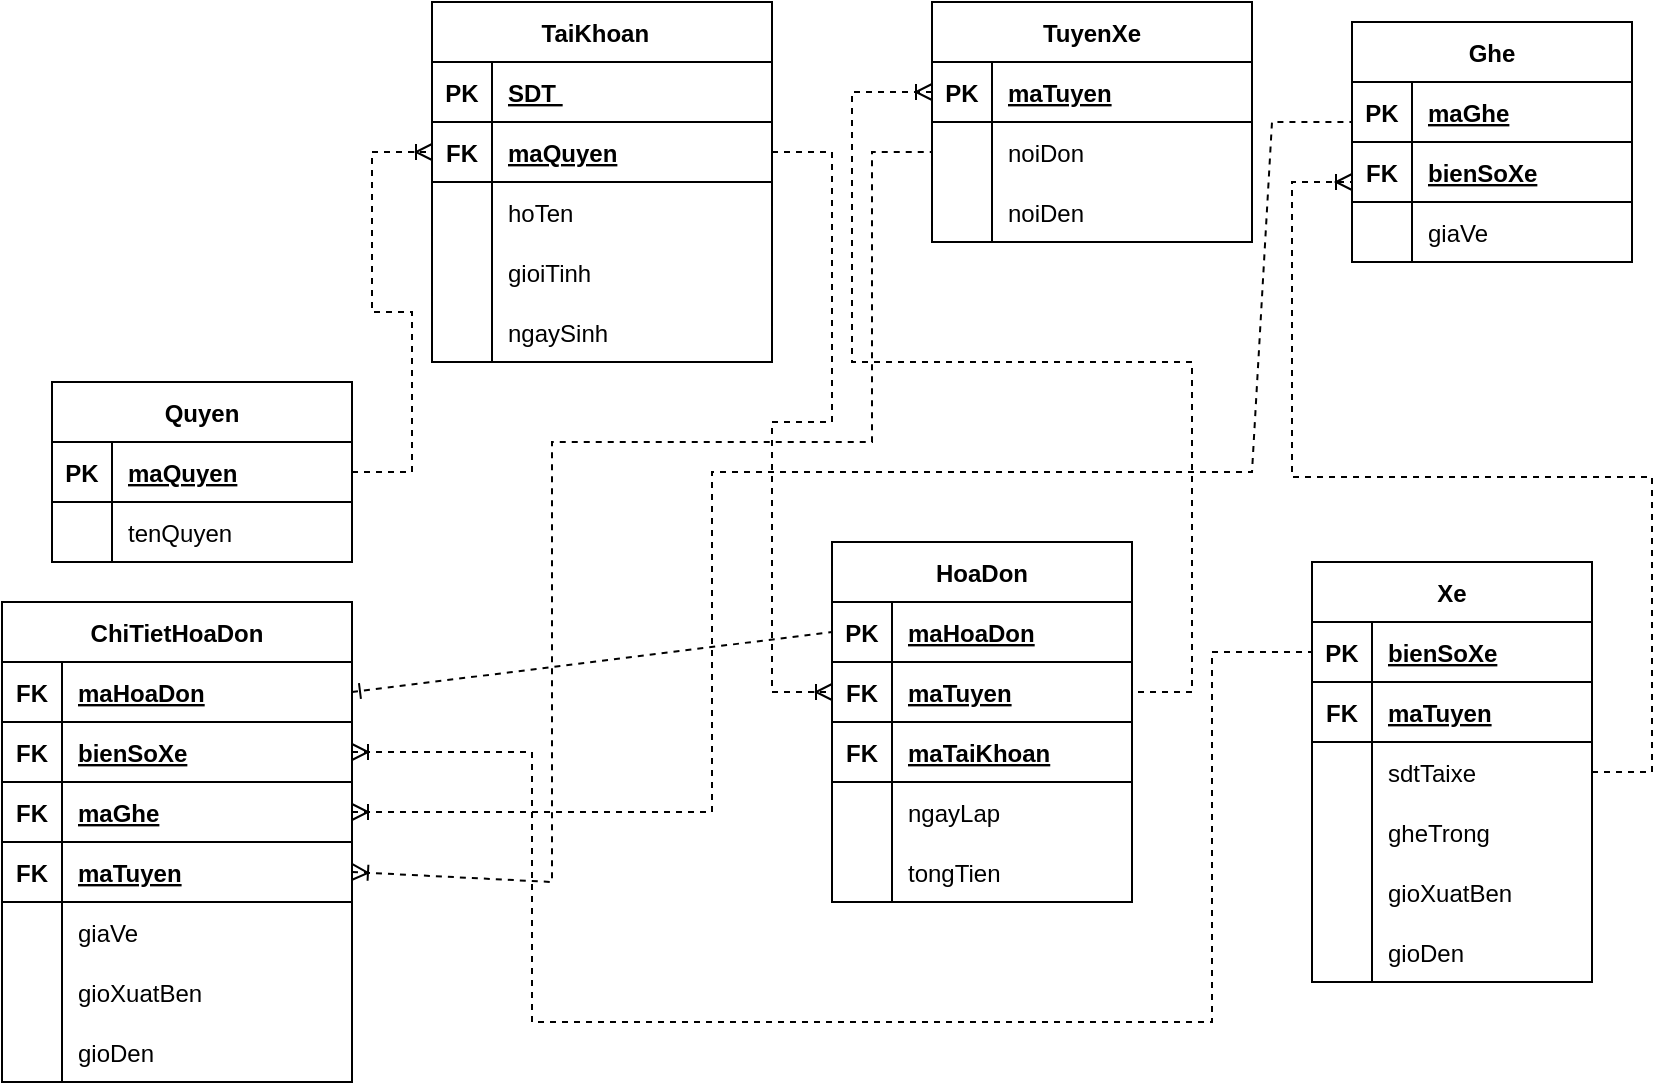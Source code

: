 <mxfile version="21.7.5" type="github">
  <diagram id="R2lEEEUBdFMjLlhIrx00" name="Page-1">
    <mxGraphModel dx="1852" dy="535" grid="1" gridSize="10" guides="1" tooltips="1" connect="1" arrows="1" fold="1" page="1" pageScale="1" pageWidth="850" pageHeight="1100" math="0" shadow="0" extFonts="Permanent Marker^https://fonts.googleapis.com/css?family=Permanent+Marker">
      <root>
        <mxCell id="0" />
        <mxCell id="1" parent="0" />
        <mxCell id="C-vyLk0tnHw3VtMMgP7b-23" value="TaiKhoan  " style="shape=table;startSize=30;container=1;collapsible=1;childLayout=tableLayout;fixedRows=1;rowLines=0;fontStyle=1;align=center;resizeLast=1;" parent="1" vertex="1">
          <mxGeometry x="190" y="50" width="170" height="180" as="geometry">
            <mxRectangle x="130" y="50" width="100" height="30" as="alternateBounds" />
          </mxGeometry>
        </mxCell>
        <mxCell id="C-vyLk0tnHw3VtMMgP7b-24" value="" style="shape=partialRectangle;collapsible=0;dropTarget=0;pointerEvents=0;fillColor=none;points=[[0,0.5],[1,0.5]];portConstraint=eastwest;top=0;left=0;right=0;bottom=1;" parent="C-vyLk0tnHw3VtMMgP7b-23" vertex="1">
          <mxGeometry y="30" width="170" height="30" as="geometry" />
        </mxCell>
        <mxCell id="C-vyLk0tnHw3VtMMgP7b-25" value="PK" style="shape=partialRectangle;overflow=hidden;connectable=0;fillColor=none;top=0;left=0;bottom=0;right=0;fontStyle=1;" parent="C-vyLk0tnHw3VtMMgP7b-24" vertex="1">
          <mxGeometry width="30" height="30" as="geometry">
            <mxRectangle width="30" height="30" as="alternateBounds" />
          </mxGeometry>
        </mxCell>
        <mxCell id="C-vyLk0tnHw3VtMMgP7b-26" value="SDT " style="shape=partialRectangle;overflow=hidden;connectable=0;fillColor=none;top=0;left=0;bottom=0;right=0;align=left;spacingLeft=6;fontStyle=5;" parent="C-vyLk0tnHw3VtMMgP7b-24" vertex="1">
          <mxGeometry x="30" width="140" height="30" as="geometry">
            <mxRectangle width="140" height="30" as="alternateBounds" />
          </mxGeometry>
        </mxCell>
        <mxCell id="oGcTJE--bBBidU-YwvE7-114" style="shape=partialRectangle;collapsible=0;dropTarget=0;pointerEvents=0;fillColor=none;points=[[0,0.5],[1,0.5]];portConstraint=eastwest;top=0;left=0;right=0;bottom=1;" vertex="1" parent="C-vyLk0tnHw3VtMMgP7b-23">
          <mxGeometry y="60" width="170" height="30" as="geometry" />
        </mxCell>
        <mxCell id="oGcTJE--bBBidU-YwvE7-115" value="FK" style="shape=partialRectangle;overflow=hidden;connectable=0;fillColor=none;top=0;left=0;bottom=0;right=0;fontStyle=1;" vertex="1" parent="oGcTJE--bBBidU-YwvE7-114">
          <mxGeometry width="30" height="30" as="geometry">
            <mxRectangle width="30" height="30" as="alternateBounds" />
          </mxGeometry>
        </mxCell>
        <mxCell id="oGcTJE--bBBidU-YwvE7-116" value="maQuyen" style="shape=partialRectangle;overflow=hidden;connectable=0;fillColor=none;top=0;left=0;bottom=0;right=0;align=left;spacingLeft=6;fontStyle=5;" vertex="1" parent="oGcTJE--bBBidU-YwvE7-114">
          <mxGeometry x="30" width="140" height="30" as="geometry">
            <mxRectangle width="140" height="30" as="alternateBounds" />
          </mxGeometry>
        </mxCell>
        <mxCell id="C-vyLk0tnHw3VtMMgP7b-27" value="" style="shape=partialRectangle;collapsible=0;dropTarget=0;pointerEvents=0;fillColor=none;points=[[0,0.5],[1,0.5]];portConstraint=eastwest;top=0;left=0;right=0;bottom=0;" parent="C-vyLk0tnHw3VtMMgP7b-23" vertex="1">
          <mxGeometry y="90" width="170" height="30" as="geometry" />
        </mxCell>
        <mxCell id="C-vyLk0tnHw3VtMMgP7b-28" value="" style="shape=partialRectangle;overflow=hidden;connectable=0;fillColor=none;top=0;left=0;bottom=0;right=0;" parent="C-vyLk0tnHw3VtMMgP7b-27" vertex="1">
          <mxGeometry width="30" height="30" as="geometry">
            <mxRectangle width="30" height="30" as="alternateBounds" />
          </mxGeometry>
        </mxCell>
        <mxCell id="C-vyLk0tnHw3VtMMgP7b-29" value="hoTen" style="shape=partialRectangle;overflow=hidden;connectable=0;fillColor=none;top=0;left=0;bottom=0;right=0;align=left;spacingLeft=6;" parent="C-vyLk0tnHw3VtMMgP7b-27" vertex="1">
          <mxGeometry x="30" width="140" height="30" as="geometry">
            <mxRectangle width="140" height="30" as="alternateBounds" />
          </mxGeometry>
        </mxCell>
        <mxCell id="oGcTJE--bBBidU-YwvE7-21" style="shape=partialRectangle;collapsible=0;dropTarget=0;pointerEvents=0;fillColor=none;points=[[0,0.5],[1,0.5]];portConstraint=eastwest;top=0;left=0;right=0;bottom=0;" vertex="1" parent="C-vyLk0tnHw3VtMMgP7b-23">
          <mxGeometry y="120" width="170" height="30" as="geometry" />
        </mxCell>
        <mxCell id="oGcTJE--bBBidU-YwvE7-22" style="shape=partialRectangle;overflow=hidden;connectable=0;fillColor=none;top=0;left=0;bottom=0;right=0;" vertex="1" parent="oGcTJE--bBBidU-YwvE7-21">
          <mxGeometry width="30" height="30" as="geometry">
            <mxRectangle width="30" height="30" as="alternateBounds" />
          </mxGeometry>
        </mxCell>
        <mxCell id="oGcTJE--bBBidU-YwvE7-23" value="gioiTinh" style="shape=partialRectangle;overflow=hidden;connectable=0;fillColor=none;top=0;left=0;bottom=0;right=0;align=left;spacingLeft=6;" vertex="1" parent="oGcTJE--bBBidU-YwvE7-21">
          <mxGeometry x="30" width="140" height="30" as="geometry">
            <mxRectangle width="140" height="30" as="alternateBounds" />
          </mxGeometry>
        </mxCell>
        <mxCell id="oGcTJE--bBBidU-YwvE7-24" style="shape=partialRectangle;collapsible=0;dropTarget=0;pointerEvents=0;fillColor=none;points=[[0,0.5],[1,0.5]];portConstraint=eastwest;top=0;left=0;right=0;bottom=0;" vertex="1" parent="C-vyLk0tnHw3VtMMgP7b-23">
          <mxGeometry y="150" width="170" height="30" as="geometry" />
        </mxCell>
        <mxCell id="oGcTJE--bBBidU-YwvE7-25" style="shape=partialRectangle;overflow=hidden;connectable=0;fillColor=none;top=0;left=0;bottom=0;right=0;" vertex="1" parent="oGcTJE--bBBidU-YwvE7-24">
          <mxGeometry width="30" height="30" as="geometry">
            <mxRectangle width="30" height="30" as="alternateBounds" />
          </mxGeometry>
        </mxCell>
        <mxCell id="oGcTJE--bBBidU-YwvE7-26" value="ngaySinh" style="shape=partialRectangle;overflow=hidden;connectable=0;fillColor=none;top=0;left=0;bottom=0;right=0;align=left;spacingLeft=6;" vertex="1" parent="oGcTJE--bBBidU-YwvE7-24">
          <mxGeometry x="30" width="140" height="30" as="geometry">
            <mxRectangle width="140" height="30" as="alternateBounds" />
          </mxGeometry>
        </mxCell>
        <mxCell id="oGcTJE--bBBidU-YwvE7-27" value="TuyenXe" style="shape=table;startSize=30;container=1;collapsible=1;childLayout=tableLayout;fixedRows=1;rowLines=0;fontStyle=1;align=center;resizeLast=1;" vertex="1" parent="1">
          <mxGeometry x="440" y="50" width="160" height="120" as="geometry">
            <mxRectangle x="130" y="50" width="100" height="30" as="alternateBounds" />
          </mxGeometry>
        </mxCell>
        <mxCell id="oGcTJE--bBBidU-YwvE7-28" value="" style="shape=partialRectangle;collapsible=0;dropTarget=0;pointerEvents=0;fillColor=none;points=[[0,0.5],[1,0.5]];portConstraint=eastwest;top=0;left=0;right=0;bottom=1;" vertex="1" parent="oGcTJE--bBBidU-YwvE7-27">
          <mxGeometry y="30" width="160" height="30" as="geometry" />
        </mxCell>
        <mxCell id="oGcTJE--bBBidU-YwvE7-29" value="PK" style="shape=partialRectangle;overflow=hidden;connectable=0;fillColor=none;top=0;left=0;bottom=0;right=0;fontStyle=1;" vertex="1" parent="oGcTJE--bBBidU-YwvE7-28">
          <mxGeometry width="30" height="30" as="geometry">
            <mxRectangle width="30" height="30" as="alternateBounds" />
          </mxGeometry>
        </mxCell>
        <mxCell id="oGcTJE--bBBidU-YwvE7-30" value="maTuyen" style="shape=partialRectangle;overflow=hidden;connectable=0;fillColor=none;top=0;left=0;bottom=0;right=0;align=left;spacingLeft=6;fontStyle=5;" vertex="1" parent="oGcTJE--bBBidU-YwvE7-28">
          <mxGeometry x="30" width="130" height="30" as="geometry">
            <mxRectangle width="130" height="30" as="alternateBounds" />
          </mxGeometry>
        </mxCell>
        <mxCell id="oGcTJE--bBBidU-YwvE7-31" value="" style="shape=partialRectangle;collapsible=0;dropTarget=0;pointerEvents=0;fillColor=none;points=[[0,0.5],[1,0.5]];portConstraint=eastwest;top=0;left=0;right=0;bottom=0;" vertex="1" parent="oGcTJE--bBBidU-YwvE7-27">
          <mxGeometry y="60" width="160" height="30" as="geometry" />
        </mxCell>
        <mxCell id="oGcTJE--bBBidU-YwvE7-32" value="" style="shape=partialRectangle;overflow=hidden;connectable=0;fillColor=none;top=0;left=0;bottom=0;right=0;" vertex="1" parent="oGcTJE--bBBidU-YwvE7-31">
          <mxGeometry width="30" height="30" as="geometry">
            <mxRectangle width="30" height="30" as="alternateBounds" />
          </mxGeometry>
        </mxCell>
        <mxCell id="oGcTJE--bBBidU-YwvE7-33" value="noiDon" style="shape=partialRectangle;overflow=hidden;connectable=0;fillColor=none;top=0;left=0;bottom=0;right=0;align=left;spacingLeft=6;" vertex="1" parent="oGcTJE--bBBidU-YwvE7-31">
          <mxGeometry x="30" width="130" height="30" as="geometry">
            <mxRectangle width="130" height="30" as="alternateBounds" />
          </mxGeometry>
        </mxCell>
        <mxCell id="oGcTJE--bBBidU-YwvE7-34" style="shape=partialRectangle;collapsible=0;dropTarget=0;pointerEvents=0;fillColor=none;points=[[0,0.5],[1,0.5]];portConstraint=eastwest;top=0;left=0;right=0;bottom=0;" vertex="1" parent="oGcTJE--bBBidU-YwvE7-27">
          <mxGeometry y="90" width="160" height="30" as="geometry" />
        </mxCell>
        <mxCell id="oGcTJE--bBBidU-YwvE7-35" style="shape=partialRectangle;overflow=hidden;connectable=0;fillColor=none;top=0;left=0;bottom=0;right=0;" vertex="1" parent="oGcTJE--bBBidU-YwvE7-34">
          <mxGeometry width="30" height="30" as="geometry">
            <mxRectangle width="30" height="30" as="alternateBounds" />
          </mxGeometry>
        </mxCell>
        <mxCell id="oGcTJE--bBBidU-YwvE7-36" value="noiDen" style="shape=partialRectangle;overflow=hidden;connectable=0;fillColor=none;top=0;left=0;bottom=0;right=0;align=left;spacingLeft=6;" vertex="1" parent="oGcTJE--bBBidU-YwvE7-34">
          <mxGeometry x="30" width="130" height="30" as="geometry">
            <mxRectangle width="130" height="30" as="alternateBounds" />
          </mxGeometry>
        </mxCell>
        <mxCell id="oGcTJE--bBBidU-YwvE7-40" value="Xe" style="shape=table;startSize=30;container=1;collapsible=1;childLayout=tableLayout;fixedRows=1;rowLines=0;fontStyle=1;align=center;resizeLast=1;" vertex="1" parent="1">
          <mxGeometry x="630" y="330" width="140" height="210" as="geometry">
            <mxRectangle x="130" y="50" width="100" height="30" as="alternateBounds" />
          </mxGeometry>
        </mxCell>
        <mxCell id="oGcTJE--bBBidU-YwvE7-41" value="" style="shape=partialRectangle;collapsible=0;dropTarget=0;pointerEvents=0;fillColor=none;points=[[0,0.5],[1,0.5]];portConstraint=eastwest;top=0;left=0;right=0;bottom=1;" vertex="1" parent="oGcTJE--bBBidU-YwvE7-40">
          <mxGeometry y="30" width="140" height="30" as="geometry" />
        </mxCell>
        <mxCell id="oGcTJE--bBBidU-YwvE7-42" value="PK" style="shape=partialRectangle;overflow=hidden;connectable=0;fillColor=none;top=0;left=0;bottom=0;right=0;fontStyle=1;" vertex="1" parent="oGcTJE--bBBidU-YwvE7-41">
          <mxGeometry width="30" height="30" as="geometry">
            <mxRectangle width="30" height="30" as="alternateBounds" />
          </mxGeometry>
        </mxCell>
        <mxCell id="oGcTJE--bBBidU-YwvE7-43" value="bienSoXe" style="shape=partialRectangle;overflow=hidden;connectable=0;fillColor=none;top=0;left=0;bottom=0;right=0;align=left;spacingLeft=6;fontStyle=5;" vertex="1" parent="oGcTJE--bBBidU-YwvE7-41">
          <mxGeometry x="30" width="110" height="30" as="geometry">
            <mxRectangle width="110" height="30" as="alternateBounds" />
          </mxGeometry>
        </mxCell>
        <mxCell id="oGcTJE--bBBidU-YwvE7-125" style="shape=partialRectangle;collapsible=0;dropTarget=0;pointerEvents=0;fillColor=none;points=[[0,0.5],[1,0.5]];portConstraint=eastwest;top=0;left=0;right=0;bottom=1;" vertex="1" parent="oGcTJE--bBBidU-YwvE7-40">
          <mxGeometry y="60" width="140" height="30" as="geometry" />
        </mxCell>
        <mxCell id="oGcTJE--bBBidU-YwvE7-126" value="FK" style="shape=partialRectangle;overflow=hidden;connectable=0;fillColor=none;top=0;left=0;bottom=0;right=0;fontStyle=1;" vertex="1" parent="oGcTJE--bBBidU-YwvE7-125">
          <mxGeometry width="30" height="30" as="geometry">
            <mxRectangle width="30" height="30" as="alternateBounds" />
          </mxGeometry>
        </mxCell>
        <mxCell id="oGcTJE--bBBidU-YwvE7-127" value="maTuyen" style="shape=partialRectangle;overflow=hidden;connectable=0;fillColor=none;top=0;left=0;bottom=0;right=0;align=left;spacingLeft=6;fontStyle=5;" vertex="1" parent="oGcTJE--bBBidU-YwvE7-125">
          <mxGeometry x="30" width="110" height="30" as="geometry">
            <mxRectangle width="110" height="30" as="alternateBounds" />
          </mxGeometry>
        </mxCell>
        <mxCell id="oGcTJE--bBBidU-YwvE7-44" value="" style="shape=partialRectangle;collapsible=0;dropTarget=0;pointerEvents=0;fillColor=none;points=[[0,0.5],[1,0.5]];portConstraint=eastwest;top=0;left=0;right=0;bottom=0;" vertex="1" parent="oGcTJE--bBBidU-YwvE7-40">
          <mxGeometry y="90" width="140" height="30" as="geometry" />
        </mxCell>
        <mxCell id="oGcTJE--bBBidU-YwvE7-45" value="" style="shape=partialRectangle;overflow=hidden;connectable=0;fillColor=none;top=0;left=0;bottom=0;right=0;" vertex="1" parent="oGcTJE--bBBidU-YwvE7-44">
          <mxGeometry width="30" height="30" as="geometry">
            <mxRectangle width="30" height="30" as="alternateBounds" />
          </mxGeometry>
        </mxCell>
        <mxCell id="oGcTJE--bBBidU-YwvE7-46" value="sdtTaixe" style="shape=partialRectangle;overflow=hidden;connectable=0;fillColor=none;top=0;left=0;bottom=0;right=0;align=left;spacingLeft=6;" vertex="1" parent="oGcTJE--bBBidU-YwvE7-44">
          <mxGeometry x="30" width="110" height="30" as="geometry">
            <mxRectangle width="110" height="30" as="alternateBounds" />
          </mxGeometry>
        </mxCell>
        <mxCell id="oGcTJE--bBBidU-YwvE7-47" style="shape=partialRectangle;collapsible=0;dropTarget=0;pointerEvents=0;fillColor=none;points=[[0,0.5],[1,0.5]];portConstraint=eastwest;top=0;left=0;right=0;bottom=0;" vertex="1" parent="oGcTJE--bBBidU-YwvE7-40">
          <mxGeometry y="120" width="140" height="30" as="geometry" />
        </mxCell>
        <mxCell id="oGcTJE--bBBidU-YwvE7-48" style="shape=partialRectangle;overflow=hidden;connectable=0;fillColor=none;top=0;left=0;bottom=0;right=0;" vertex="1" parent="oGcTJE--bBBidU-YwvE7-47">
          <mxGeometry width="30" height="30" as="geometry">
            <mxRectangle width="30" height="30" as="alternateBounds" />
          </mxGeometry>
        </mxCell>
        <mxCell id="oGcTJE--bBBidU-YwvE7-49" value="gheTrong" style="shape=partialRectangle;overflow=hidden;connectable=0;fillColor=none;top=0;left=0;bottom=0;right=0;align=left;spacingLeft=6;" vertex="1" parent="oGcTJE--bBBidU-YwvE7-47">
          <mxGeometry x="30" width="110" height="30" as="geometry">
            <mxRectangle width="110" height="30" as="alternateBounds" />
          </mxGeometry>
        </mxCell>
        <mxCell id="oGcTJE--bBBidU-YwvE7-50" style="shape=partialRectangle;collapsible=0;dropTarget=0;pointerEvents=0;fillColor=none;points=[[0,0.5],[1,0.5]];portConstraint=eastwest;top=0;left=0;right=0;bottom=0;" vertex="1" parent="oGcTJE--bBBidU-YwvE7-40">
          <mxGeometry y="150" width="140" height="30" as="geometry" />
        </mxCell>
        <mxCell id="oGcTJE--bBBidU-YwvE7-51" style="shape=partialRectangle;overflow=hidden;connectable=0;fillColor=none;top=0;left=0;bottom=0;right=0;" vertex="1" parent="oGcTJE--bBBidU-YwvE7-50">
          <mxGeometry width="30" height="30" as="geometry">
            <mxRectangle width="30" height="30" as="alternateBounds" />
          </mxGeometry>
        </mxCell>
        <mxCell id="oGcTJE--bBBidU-YwvE7-52" value="gioXuatBen" style="shape=partialRectangle;overflow=hidden;connectable=0;fillColor=none;top=0;left=0;bottom=0;right=0;align=left;spacingLeft=6;" vertex="1" parent="oGcTJE--bBBidU-YwvE7-50">
          <mxGeometry x="30" width="110" height="30" as="geometry">
            <mxRectangle width="110" height="30" as="alternateBounds" />
          </mxGeometry>
        </mxCell>
        <mxCell id="oGcTJE--bBBidU-YwvE7-53" style="shape=partialRectangle;collapsible=0;dropTarget=0;pointerEvents=0;fillColor=none;points=[[0,0.5],[1,0.5]];portConstraint=eastwest;top=0;left=0;right=0;bottom=0;" vertex="1" parent="oGcTJE--bBBidU-YwvE7-40">
          <mxGeometry y="180" width="140" height="30" as="geometry" />
        </mxCell>
        <mxCell id="oGcTJE--bBBidU-YwvE7-54" style="shape=partialRectangle;overflow=hidden;connectable=0;fillColor=none;top=0;left=0;bottom=0;right=0;" vertex="1" parent="oGcTJE--bBBidU-YwvE7-53">
          <mxGeometry width="30" height="30" as="geometry">
            <mxRectangle width="30" height="30" as="alternateBounds" />
          </mxGeometry>
        </mxCell>
        <mxCell id="oGcTJE--bBBidU-YwvE7-55" value="gioDen" style="shape=partialRectangle;overflow=hidden;connectable=0;fillColor=none;top=0;left=0;bottom=0;right=0;align=left;spacingLeft=6;" vertex="1" parent="oGcTJE--bBBidU-YwvE7-53">
          <mxGeometry x="30" width="110" height="30" as="geometry">
            <mxRectangle width="110" height="30" as="alternateBounds" />
          </mxGeometry>
        </mxCell>
        <mxCell id="oGcTJE--bBBidU-YwvE7-56" value="Quyen" style="shape=table;startSize=30;container=1;collapsible=1;childLayout=tableLayout;fixedRows=1;rowLines=0;fontStyle=1;align=center;resizeLast=1;" vertex="1" parent="1">
          <mxGeometry y="240" width="150" height="90" as="geometry">
            <mxRectangle x="130" y="50" width="100" height="30" as="alternateBounds" />
          </mxGeometry>
        </mxCell>
        <mxCell id="oGcTJE--bBBidU-YwvE7-57" value="" style="shape=partialRectangle;collapsible=0;dropTarget=0;pointerEvents=0;fillColor=none;points=[[0,0.5],[1,0.5]];portConstraint=eastwest;top=0;left=0;right=0;bottom=1;" vertex="1" parent="oGcTJE--bBBidU-YwvE7-56">
          <mxGeometry y="30" width="150" height="30" as="geometry" />
        </mxCell>
        <mxCell id="oGcTJE--bBBidU-YwvE7-58" value="PK" style="shape=partialRectangle;overflow=hidden;connectable=0;fillColor=none;top=0;left=0;bottom=0;right=0;fontStyle=1;" vertex="1" parent="oGcTJE--bBBidU-YwvE7-57">
          <mxGeometry width="30" height="30" as="geometry">
            <mxRectangle width="30" height="30" as="alternateBounds" />
          </mxGeometry>
        </mxCell>
        <mxCell id="oGcTJE--bBBidU-YwvE7-59" value="maQuyen" style="shape=partialRectangle;overflow=hidden;connectable=0;fillColor=none;top=0;left=0;bottom=0;right=0;align=left;spacingLeft=6;fontStyle=5;" vertex="1" parent="oGcTJE--bBBidU-YwvE7-57">
          <mxGeometry x="30" width="120" height="30" as="geometry">
            <mxRectangle width="120" height="30" as="alternateBounds" />
          </mxGeometry>
        </mxCell>
        <mxCell id="oGcTJE--bBBidU-YwvE7-60" value="" style="shape=partialRectangle;collapsible=0;dropTarget=0;pointerEvents=0;fillColor=none;points=[[0,0.5],[1,0.5]];portConstraint=eastwest;top=0;left=0;right=0;bottom=0;" vertex="1" parent="oGcTJE--bBBidU-YwvE7-56">
          <mxGeometry y="60" width="150" height="30" as="geometry" />
        </mxCell>
        <mxCell id="oGcTJE--bBBidU-YwvE7-61" value="" style="shape=partialRectangle;overflow=hidden;connectable=0;fillColor=none;top=0;left=0;bottom=0;right=0;" vertex="1" parent="oGcTJE--bBBidU-YwvE7-60">
          <mxGeometry width="30" height="30" as="geometry">
            <mxRectangle width="30" height="30" as="alternateBounds" />
          </mxGeometry>
        </mxCell>
        <mxCell id="oGcTJE--bBBidU-YwvE7-62" value="tenQuyen" style="shape=partialRectangle;overflow=hidden;connectable=0;fillColor=none;top=0;left=0;bottom=0;right=0;align=left;spacingLeft=6;" vertex="1" parent="oGcTJE--bBBidU-YwvE7-60">
          <mxGeometry x="30" width="120" height="30" as="geometry">
            <mxRectangle width="120" height="30" as="alternateBounds" />
          </mxGeometry>
        </mxCell>
        <mxCell id="oGcTJE--bBBidU-YwvE7-69" value="Ghe" style="shape=table;startSize=30;container=1;collapsible=1;childLayout=tableLayout;fixedRows=1;rowLines=0;fontStyle=1;align=center;resizeLast=1;" vertex="1" parent="1">
          <mxGeometry x="650" y="60" width="140" height="120" as="geometry">
            <mxRectangle x="130" y="50" width="100" height="30" as="alternateBounds" />
          </mxGeometry>
        </mxCell>
        <mxCell id="oGcTJE--bBBidU-YwvE7-70" value="" style="shape=partialRectangle;collapsible=0;dropTarget=0;pointerEvents=0;fillColor=none;points=[[0,0.5],[1,0.5]];portConstraint=eastwest;top=0;left=0;right=0;bottom=1;" vertex="1" parent="oGcTJE--bBBidU-YwvE7-69">
          <mxGeometry y="30" width="140" height="30" as="geometry" />
        </mxCell>
        <mxCell id="oGcTJE--bBBidU-YwvE7-71" value="PK" style="shape=partialRectangle;overflow=hidden;connectable=0;fillColor=none;top=0;left=0;bottom=0;right=0;fontStyle=1;" vertex="1" parent="oGcTJE--bBBidU-YwvE7-70">
          <mxGeometry width="30" height="30" as="geometry">
            <mxRectangle width="30" height="30" as="alternateBounds" />
          </mxGeometry>
        </mxCell>
        <mxCell id="oGcTJE--bBBidU-YwvE7-72" value="maGhe" style="shape=partialRectangle;overflow=hidden;connectable=0;fillColor=none;top=0;left=0;bottom=0;right=0;align=left;spacingLeft=6;fontStyle=5;" vertex="1" parent="oGcTJE--bBBidU-YwvE7-70">
          <mxGeometry x="30" width="110" height="30" as="geometry">
            <mxRectangle width="110" height="30" as="alternateBounds" />
          </mxGeometry>
        </mxCell>
        <mxCell id="oGcTJE--bBBidU-YwvE7-119" style="shape=partialRectangle;collapsible=0;dropTarget=0;pointerEvents=0;fillColor=none;points=[[0,0.5],[1,0.5]];portConstraint=eastwest;top=0;left=0;right=0;bottom=1;" vertex="1" parent="oGcTJE--bBBidU-YwvE7-69">
          <mxGeometry y="60" width="140" height="30" as="geometry" />
        </mxCell>
        <mxCell id="oGcTJE--bBBidU-YwvE7-120" value="FK" style="shape=partialRectangle;overflow=hidden;connectable=0;fillColor=none;top=0;left=0;bottom=0;right=0;fontStyle=1;" vertex="1" parent="oGcTJE--bBBidU-YwvE7-119">
          <mxGeometry width="30" height="30" as="geometry">
            <mxRectangle width="30" height="30" as="alternateBounds" />
          </mxGeometry>
        </mxCell>
        <mxCell id="oGcTJE--bBBidU-YwvE7-121" value="bienSoXe" style="shape=partialRectangle;overflow=hidden;connectable=0;fillColor=none;top=0;left=0;bottom=0;right=0;align=left;spacingLeft=6;fontStyle=5;" vertex="1" parent="oGcTJE--bBBidU-YwvE7-119">
          <mxGeometry x="30" width="110" height="30" as="geometry">
            <mxRectangle width="110" height="30" as="alternateBounds" />
          </mxGeometry>
        </mxCell>
        <mxCell id="oGcTJE--bBBidU-YwvE7-73" value="" style="shape=partialRectangle;collapsible=0;dropTarget=0;pointerEvents=0;fillColor=none;points=[[0,0.5],[1,0.5]];portConstraint=eastwest;top=0;left=0;right=0;bottom=0;" vertex="1" parent="oGcTJE--bBBidU-YwvE7-69">
          <mxGeometry y="90" width="140" height="30" as="geometry" />
        </mxCell>
        <mxCell id="oGcTJE--bBBidU-YwvE7-74" value="" style="shape=partialRectangle;overflow=hidden;connectable=0;fillColor=none;top=0;left=0;bottom=0;right=0;" vertex="1" parent="oGcTJE--bBBidU-YwvE7-73">
          <mxGeometry width="30" height="30" as="geometry">
            <mxRectangle width="30" height="30" as="alternateBounds" />
          </mxGeometry>
        </mxCell>
        <mxCell id="oGcTJE--bBBidU-YwvE7-75" value="giaVe" style="shape=partialRectangle;overflow=hidden;connectable=0;fillColor=none;top=0;left=0;bottom=0;right=0;align=left;spacingLeft=6;" vertex="1" parent="oGcTJE--bBBidU-YwvE7-73">
          <mxGeometry x="30" width="110" height="30" as="geometry">
            <mxRectangle width="110" height="30" as="alternateBounds" />
          </mxGeometry>
        </mxCell>
        <mxCell id="oGcTJE--bBBidU-YwvE7-82" value="HoaDon" style="shape=table;startSize=30;container=1;collapsible=1;childLayout=tableLayout;fixedRows=1;rowLines=0;fontStyle=1;align=center;resizeLast=1;" vertex="1" parent="1">
          <mxGeometry x="390" y="320" width="150" height="180" as="geometry">
            <mxRectangle x="130" y="50" width="100" height="30" as="alternateBounds" />
          </mxGeometry>
        </mxCell>
        <mxCell id="oGcTJE--bBBidU-YwvE7-83" value="" style="shape=partialRectangle;collapsible=0;dropTarget=0;pointerEvents=0;fillColor=none;points=[[0,0.5],[1,0.5]];portConstraint=eastwest;top=0;left=0;right=0;bottom=1;" vertex="1" parent="oGcTJE--bBBidU-YwvE7-82">
          <mxGeometry y="30" width="150" height="30" as="geometry" />
        </mxCell>
        <mxCell id="oGcTJE--bBBidU-YwvE7-84" value="PK" style="shape=partialRectangle;overflow=hidden;connectable=0;fillColor=none;top=0;left=0;bottom=0;right=0;fontStyle=1;" vertex="1" parent="oGcTJE--bBBidU-YwvE7-83">
          <mxGeometry width="30" height="30" as="geometry">
            <mxRectangle width="30" height="30" as="alternateBounds" />
          </mxGeometry>
        </mxCell>
        <mxCell id="oGcTJE--bBBidU-YwvE7-85" value="maHoaDon" style="shape=partialRectangle;overflow=hidden;connectable=0;fillColor=none;top=0;left=0;bottom=0;right=0;align=left;spacingLeft=6;fontStyle=5;" vertex="1" parent="oGcTJE--bBBidU-YwvE7-83">
          <mxGeometry x="30" width="120" height="30" as="geometry">
            <mxRectangle width="120" height="30" as="alternateBounds" />
          </mxGeometry>
        </mxCell>
        <mxCell id="oGcTJE--bBBidU-YwvE7-131" style="shape=partialRectangle;collapsible=0;dropTarget=0;pointerEvents=0;fillColor=none;points=[[0,0.5],[1,0.5]];portConstraint=eastwest;top=0;left=0;right=0;bottom=1;" vertex="1" parent="oGcTJE--bBBidU-YwvE7-82">
          <mxGeometry y="60" width="150" height="30" as="geometry" />
        </mxCell>
        <mxCell id="oGcTJE--bBBidU-YwvE7-132" value="FK" style="shape=partialRectangle;overflow=hidden;connectable=0;fillColor=none;top=0;left=0;bottom=0;right=0;fontStyle=1;" vertex="1" parent="oGcTJE--bBBidU-YwvE7-131">
          <mxGeometry width="30" height="30" as="geometry">
            <mxRectangle width="30" height="30" as="alternateBounds" />
          </mxGeometry>
        </mxCell>
        <mxCell id="oGcTJE--bBBidU-YwvE7-133" value="maTuyen" style="shape=partialRectangle;overflow=hidden;connectable=0;fillColor=none;top=0;left=0;bottom=0;right=0;align=left;spacingLeft=6;fontStyle=5;" vertex="1" parent="oGcTJE--bBBidU-YwvE7-131">
          <mxGeometry x="30" width="120" height="30" as="geometry">
            <mxRectangle width="120" height="30" as="alternateBounds" />
          </mxGeometry>
        </mxCell>
        <mxCell id="oGcTJE--bBBidU-YwvE7-135" style="shape=partialRectangle;collapsible=0;dropTarget=0;pointerEvents=0;fillColor=none;points=[[0,0.5],[1,0.5]];portConstraint=eastwest;top=0;left=0;right=0;bottom=1;" vertex="1" parent="oGcTJE--bBBidU-YwvE7-82">
          <mxGeometry y="90" width="150" height="30" as="geometry" />
        </mxCell>
        <mxCell id="oGcTJE--bBBidU-YwvE7-136" value="FK" style="shape=partialRectangle;overflow=hidden;connectable=0;fillColor=none;top=0;left=0;bottom=0;right=0;fontStyle=1;" vertex="1" parent="oGcTJE--bBBidU-YwvE7-135">
          <mxGeometry width="30" height="30" as="geometry">
            <mxRectangle width="30" height="30" as="alternateBounds" />
          </mxGeometry>
        </mxCell>
        <mxCell id="oGcTJE--bBBidU-YwvE7-137" value="maTaiKhoan" style="shape=partialRectangle;overflow=hidden;connectable=0;fillColor=none;top=0;left=0;bottom=0;right=0;align=left;spacingLeft=6;fontStyle=5;" vertex="1" parent="oGcTJE--bBBidU-YwvE7-135">
          <mxGeometry x="30" width="120" height="30" as="geometry">
            <mxRectangle width="120" height="30" as="alternateBounds" />
          </mxGeometry>
        </mxCell>
        <mxCell id="oGcTJE--bBBidU-YwvE7-86" value="" style="shape=partialRectangle;collapsible=0;dropTarget=0;pointerEvents=0;fillColor=none;points=[[0,0.5],[1,0.5]];portConstraint=eastwest;top=0;left=0;right=0;bottom=0;" vertex="1" parent="oGcTJE--bBBidU-YwvE7-82">
          <mxGeometry y="120" width="150" height="30" as="geometry" />
        </mxCell>
        <mxCell id="oGcTJE--bBBidU-YwvE7-87" value="" style="shape=partialRectangle;overflow=hidden;connectable=0;fillColor=none;top=0;left=0;bottom=0;right=0;" vertex="1" parent="oGcTJE--bBBidU-YwvE7-86">
          <mxGeometry width="30" height="30" as="geometry">
            <mxRectangle width="30" height="30" as="alternateBounds" />
          </mxGeometry>
        </mxCell>
        <mxCell id="oGcTJE--bBBidU-YwvE7-88" value="ngayLap  " style="shape=partialRectangle;overflow=hidden;connectable=0;fillColor=none;top=0;left=0;bottom=0;right=0;align=left;spacingLeft=6;" vertex="1" parent="oGcTJE--bBBidU-YwvE7-86">
          <mxGeometry x="30" width="120" height="30" as="geometry">
            <mxRectangle width="120" height="30" as="alternateBounds" />
          </mxGeometry>
        </mxCell>
        <mxCell id="oGcTJE--bBBidU-YwvE7-89" style="shape=partialRectangle;collapsible=0;dropTarget=0;pointerEvents=0;fillColor=none;points=[[0,0.5],[1,0.5]];portConstraint=eastwest;top=0;left=0;right=0;bottom=0;" vertex="1" parent="oGcTJE--bBBidU-YwvE7-82">
          <mxGeometry y="150" width="150" height="30" as="geometry" />
        </mxCell>
        <mxCell id="oGcTJE--bBBidU-YwvE7-90" style="shape=partialRectangle;overflow=hidden;connectable=0;fillColor=none;top=0;left=0;bottom=0;right=0;" vertex="1" parent="oGcTJE--bBBidU-YwvE7-89">
          <mxGeometry width="30" height="30" as="geometry">
            <mxRectangle width="30" height="30" as="alternateBounds" />
          </mxGeometry>
        </mxCell>
        <mxCell id="oGcTJE--bBBidU-YwvE7-91" value="tongTien" style="shape=partialRectangle;overflow=hidden;connectable=0;fillColor=none;top=0;left=0;bottom=0;right=0;align=left;spacingLeft=6;" vertex="1" parent="oGcTJE--bBBidU-YwvE7-89">
          <mxGeometry x="30" width="120" height="30" as="geometry">
            <mxRectangle width="120" height="30" as="alternateBounds" />
          </mxGeometry>
        </mxCell>
        <mxCell id="oGcTJE--bBBidU-YwvE7-95" value="ChiTietHoaDon" style="shape=table;startSize=30;container=1;collapsible=1;childLayout=tableLayout;fixedRows=1;rowLines=0;fontStyle=1;align=center;resizeLast=1;" vertex="1" parent="1">
          <mxGeometry x="-25" y="350" width="175" height="240" as="geometry">
            <mxRectangle x="130" y="50" width="100" height="30" as="alternateBounds" />
          </mxGeometry>
        </mxCell>
        <mxCell id="oGcTJE--bBBidU-YwvE7-96" value="" style="shape=partialRectangle;collapsible=0;dropTarget=0;pointerEvents=0;fillColor=none;points=[[0,0.5],[1,0.5]];portConstraint=eastwest;top=0;left=0;right=0;bottom=1;" vertex="1" parent="oGcTJE--bBBidU-YwvE7-95">
          <mxGeometry y="30" width="175" height="30" as="geometry" />
        </mxCell>
        <mxCell id="oGcTJE--bBBidU-YwvE7-97" value="FK" style="shape=partialRectangle;overflow=hidden;connectable=0;fillColor=none;top=0;left=0;bottom=0;right=0;fontStyle=1;" vertex="1" parent="oGcTJE--bBBidU-YwvE7-96">
          <mxGeometry width="30" height="30" as="geometry">
            <mxRectangle width="30" height="30" as="alternateBounds" />
          </mxGeometry>
        </mxCell>
        <mxCell id="oGcTJE--bBBidU-YwvE7-98" value="maHoaDon" style="shape=partialRectangle;overflow=hidden;connectable=0;fillColor=none;top=0;left=0;bottom=0;right=0;align=left;spacingLeft=6;fontStyle=5;" vertex="1" parent="oGcTJE--bBBidU-YwvE7-96">
          <mxGeometry x="30" width="145" height="30" as="geometry">
            <mxRectangle width="145" height="30" as="alternateBounds" />
          </mxGeometry>
        </mxCell>
        <mxCell id="oGcTJE--bBBidU-YwvE7-108" style="shape=partialRectangle;collapsible=0;dropTarget=0;pointerEvents=0;fillColor=none;points=[[0,0.5],[1,0.5]];portConstraint=eastwest;top=0;left=0;right=0;bottom=1;" vertex="1" parent="oGcTJE--bBBidU-YwvE7-95">
          <mxGeometry y="60" width="175" height="30" as="geometry" />
        </mxCell>
        <mxCell id="oGcTJE--bBBidU-YwvE7-109" value="FK" style="shape=partialRectangle;overflow=hidden;connectable=0;fillColor=none;top=0;left=0;bottom=0;right=0;fontStyle=1;" vertex="1" parent="oGcTJE--bBBidU-YwvE7-108">
          <mxGeometry width="30" height="30" as="geometry">
            <mxRectangle width="30" height="30" as="alternateBounds" />
          </mxGeometry>
        </mxCell>
        <mxCell id="oGcTJE--bBBidU-YwvE7-110" value="bienSoXe" style="shape=partialRectangle;overflow=hidden;connectable=0;fillColor=none;top=0;left=0;bottom=0;right=0;align=left;spacingLeft=6;fontStyle=5;" vertex="1" parent="oGcTJE--bBBidU-YwvE7-108">
          <mxGeometry x="30" width="145" height="30" as="geometry">
            <mxRectangle width="145" height="30" as="alternateBounds" />
          </mxGeometry>
        </mxCell>
        <mxCell id="oGcTJE--bBBidU-YwvE7-111" style="shape=partialRectangle;collapsible=0;dropTarget=0;pointerEvents=0;fillColor=none;points=[[0,0.5],[1,0.5]];portConstraint=eastwest;top=0;left=0;right=0;bottom=1;" vertex="1" parent="oGcTJE--bBBidU-YwvE7-95">
          <mxGeometry y="90" width="175" height="30" as="geometry" />
        </mxCell>
        <mxCell id="oGcTJE--bBBidU-YwvE7-112" value="FK" style="shape=partialRectangle;overflow=hidden;connectable=0;fillColor=none;top=0;left=0;bottom=0;right=0;fontStyle=1;" vertex="1" parent="oGcTJE--bBBidU-YwvE7-111">
          <mxGeometry width="30" height="30" as="geometry">
            <mxRectangle width="30" height="30" as="alternateBounds" />
          </mxGeometry>
        </mxCell>
        <mxCell id="oGcTJE--bBBidU-YwvE7-113" value="maGhe" style="shape=partialRectangle;overflow=hidden;connectable=0;fillColor=none;top=0;left=0;bottom=0;right=0;align=left;spacingLeft=6;fontStyle=5;" vertex="1" parent="oGcTJE--bBBidU-YwvE7-111">
          <mxGeometry x="30" width="145" height="30" as="geometry">
            <mxRectangle width="145" height="30" as="alternateBounds" />
          </mxGeometry>
        </mxCell>
        <mxCell id="oGcTJE--bBBidU-YwvE7-128" style="shape=partialRectangle;collapsible=0;dropTarget=0;pointerEvents=0;fillColor=none;points=[[0,0.5],[1,0.5]];portConstraint=eastwest;top=0;left=0;right=0;bottom=1;" vertex="1" parent="oGcTJE--bBBidU-YwvE7-95">
          <mxGeometry y="120" width="175" height="30" as="geometry" />
        </mxCell>
        <mxCell id="oGcTJE--bBBidU-YwvE7-129" value="FK" style="shape=partialRectangle;overflow=hidden;connectable=0;fillColor=none;top=0;left=0;bottom=0;right=0;fontStyle=1;" vertex="1" parent="oGcTJE--bBBidU-YwvE7-128">
          <mxGeometry width="30" height="30" as="geometry">
            <mxRectangle width="30" height="30" as="alternateBounds" />
          </mxGeometry>
        </mxCell>
        <mxCell id="oGcTJE--bBBidU-YwvE7-130" value="maTuyen" style="shape=partialRectangle;overflow=hidden;connectable=0;fillColor=none;top=0;left=0;bottom=0;right=0;align=left;spacingLeft=6;fontStyle=5;" vertex="1" parent="oGcTJE--bBBidU-YwvE7-128">
          <mxGeometry x="30" width="145" height="30" as="geometry">
            <mxRectangle width="145" height="30" as="alternateBounds" />
          </mxGeometry>
        </mxCell>
        <mxCell id="oGcTJE--bBBidU-YwvE7-99" value="" style="shape=partialRectangle;collapsible=0;dropTarget=0;pointerEvents=0;fillColor=none;points=[[0,0.5],[1,0.5]];portConstraint=eastwest;top=0;left=0;right=0;bottom=0;" vertex="1" parent="oGcTJE--bBBidU-YwvE7-95">
          <mxGeometry y="150" width="175" height="30" as="geometry" />
        </mxCell>
        <mxCell id="oGcTJE--bBBidU-YwvE7-100" value="" style="shape=partialRectangle;overflow=hidden;connectable=0;fillColor=none;top=0;left=0;bottom=0;right=0;" vertex="1" parent="oGcTJE--bBBidU-YwvE7-99">
          <mxGeometry width="30" height="30" as="geometry">
            <mxRectangle width="30" height="30" as="alternateBounds" />
          </mxGeometry>
        </mxCell>
        <mxCell id="oGcTJE--bBBidU-YwvE7-101" value="giaVe" style="shape=partialRectangle;overflow=hidden;connectable=0;fillColor=none;top=0;left=0;bottom=0;right=0;align=left;spacingLeft=6;" vertex="1" parent="oGcTJE--bBBidU-YwvE7-99">
          <mxGeometry x="30" width="145" height="30" as="geometry">
            <mxRectangle width="145" height="30" as="alternateBounds" />
          </mxGeometry>
        </mxCell>
        <mxCell id="oGcTJE--bBBidU-YwvE7-102" style="shape=partialRectangle;collapsible=0;dropTarget=0;pointerEvents=0;fillColor=none;points=[[0,0.5],[1,0.5]];portConstraint=eastwest;top=0;left=0;right=0;bottom=0;" vertex="1" parent="oGcTJE--bBBidU-YwvE7-95">
          <mxGeometry y="180" width="175" height="30" as="geometry" />
        </mxCell>
        <mxCell id="oGcTJE--bBBidU-YwvE7-103" style="shape=partialRectangle;overflow=hidden;connectable=0;fillColor=none;top=0;left=0;bottom=0;right=0;" vertex="1" parent="oGcTJE--bBBidU-YwvE7-102">
          <mxGeometry width="30" height="30" as="geometry">
            <mxRectangle width="30" height="30" as="alternateBounds" />
          </mxGeometry>
        </mxCell>
        <mxCell id="oGcTJE--bBBidU-YwvE7-104" value="gioXuatBen" style="shape=partialRectangle;overflow=hidden;connectable=0;fillColor=none;top=0;left=0;bottom=0;right=0;align=left;spacingLeft=6;" vertex="1" parent="oGcTJE--bBBidU-YwvE7-102">
          <mxGeometry x="30" width="145" height="30" as="geometry">
            <mxRectangle width="145" height="30" as="alternateBounds" />
          </mxGeometry>
        </mxCell>
        <mxCell id="oGcTJE--bBBidU-YwvE7-105" style="shape=partialRectangle;collapsible=0;dropTarget=0;pointerEvents=0;fillColor=none;points=[[0,0.5],[1,0.5]];portConstraint=eastwest;top=0;left=0;right=0;bottom=0;" vertex="1" parent="oGcTJE--bBBidU-YwvE7-95">
          <mxGeometry y="210" width="175" height="30" as="geometry" />
        </mxCell>
        <mxCell id="oGcTJE--bBBidU-YwvE7-106" style="shape=partialRectangle;overflow=hidden;connectable=0;fillColor=none;top=0;left=0;bottom=0;right=0;" vertex="1" parent="oGcTJE--bBBidU-YwvE7-105">
          <mxGeometry width="30" height="30" as="geometry">
            <mxRectangle width="30" height="30" as="alternateBounds" />
          </mxGeometry>
        </mxCell>
        <mxCell id="oGcTJE--bBBidU-YwvE7-107" value="gioDen" style="shape=partialRectangle;overflow=hidden;connectable=0;fillColor=none;top=0;left=0;bottom=0;right=0;align=left;spacingLeft=6;" vertex="1" parent="oGcTJE--bBBidU-YwvE7-105">
          <mxGeometry x="30" width="145" height="30" as="geometry">
            <mxRectangle width="145" height="30" as="alternateBounds" />
          </mxGeometry>
        </mxCell>
        <mxCell id="oGcTJE--bBBidU-YwvE7-118" value="" style="edgeStyle=entityRelationEdgeStyle;fontSize=12;html=1;endArrow=ERoneToMany;rounded=0;exitX=1;exitY=0.5;exitDx=0;exitDy=0;entryX=0;entryY=0.5;entryDx=0;entryDy=0;dashed=1;strokeWidth=1;" edge="1" parent="1" source="oGcTJE--bBBidU-YwvE7-57" target="oGcTJE--bBBidU-YwvE7-114">
          <mxGeometry width="100" height="100" relative="1" as="geometry">
            <mxPoint x="30" y="210" as="sourcePoint" />
            <mxPoint x="130" y="110" as="targetPoint" />
          </mxGeometry>
        </mxCell>
        <mxCell id="oGcTJE--bBBidU-YwvE7-134" value="" style="edgeStyle=entityRelationEdgeStyle;fontSize=12;html=1;endArrow=ERoneToMany;rounded=0;exitX=1;exitY=0.5;exitDx=0;exitDy=0;entryX=0;entryY=0.5;entryDx=0;entryDy=0;dashed=1;" edge="1" parent="1" source="oGcTJE--bBBidU-YwvE7-114" target="oGcTJE--bBBidU-YwvE7-131">
          <mxGeometry width="100" height="100" relative="1" as="geometry">
            <mxPoint x="370" y="350" as="sourcePoint" />
            <mxPoint x="340" y="360" as="targetPoint" />
            <Array as="points">
              <mxPoint x="370" y="280" />
              <mxPoint x="290" y="280" />
              <mxPoint x="310" y="280" />
            </Array>
          </mxGeometry>
        </mxCell>
        <mxCell id="oGcTJE--bBBidU-YwvE7-138" value="" style="edgeStyle=entityRelationEdgeStyle;fontSize=12;html=1;endArrow=ERoneToMany;rounded=0;exitX=1;exitY=0.5;exitDx=0;exitDy=0;dashed=1;" edge="1" parent="1" source="oGcTJE--bBBidU-YwvE7-44">
          <mxGeometry width="100" height="100" relative="1" as="geometry">
            <mxPoint x="290" y="370" as="sourcePoint" />
            <mxPoint x="650" y="140" as="targetPoint" />
          </mxGeometry>
        </mxCell>
        <mxCell id="oGcTJE--bBBidU-YwvE7-142" value="" style="endArrow=none;html=1;rounded=0;entryX=0;entryY=0.5;entryDx=0;entryDy=0;exitX=1;exitY=0.5;exitDx=0;exitDy=0;startArrow=ERone;startFill=0;dashed=1;" edge="1" parent="1" source="oGcTJE--bBBidU-YwvE7-96" target="oGcTJE--bBBidU-YwvE7-83">
          <mxGeometry relative="1" as="geometry">
            <mxPoint x="260" y="560" as="sourcePoint" />
            <mxPoint x="420" y="560" as="targetPoint" />
          </mxGeometry>
        </mxCell>
        <mxCell id="oGcTJE--bBBidU-YwvE7-143" value="" style="endArrow=none;html=1;rounded=0;exitX=0;exitY=0.5;exitDx=0;exitDy=0;entryX=1;entryY=0.5;entryDx=0;entryDy=0;endFill=0;startArrow=ERoneToMany;startFill=0;dashed=1;" edge="1" parent="1" source="oGcTJE--bBBidU-YwvE7-28" target="oGcTJE--bBBidU-YwvE7-131">
          <mxGeometry relative="1" as="geometry">
            <mxPoint x="340" y="220" as="sourcePoint" />
            <mxPoint x="500" y="220" as="targetPoint" />
            <Array as="points">
              <mxPoint x="400" y="95" />
              <mxPoint x="400" y="230" />
              <mxPoint x="570" y="230" />
              <mxPoint x="570" y="395" />
            </Array>
          </mxGeometry>
        </mxCell>
        <mxCell id="oGcTJE--bBBidU-YwvE7-144" value="" style="endArrow=none;html=1;rounded=0;entryX=0;entryY=0.5;entryDx=0;entryDy=0;exitX=1;exitY=0.5;exitDx=0;exitDy=0;endFill=0;dashed=1;startArrow=ERoneToMany;startFill=0;" edge="1" parent="1" source="oGcTJE--bBBidU-YwvE7-111">
          <mxGeometry relative="1" as="geometry">
            <mxPoint x="130" y="435" as="sourcePoint" />
            <mxPoint x="650" y="110" as="targetPoint" />
            <Array as="points">
              <mxPoint x="330" y="455" />
              <mxPoint x="330" y="285" />
              <mxPoint x="600" y="285" />
              <mxPoint x="610" y="110" />
            </Array>
          </mxGeometry>
        </mxCell>
        <mxCell id="oGcTJE--bBBidU-YwvE7-145" value="" style="endArrow=none;html=1;rounded=0;entryX=0;entryY=0.5;entryDx=0;entryDy=0;exitX=1;exitY=0.5;exitDx=0;exitDy=0;endFill=0;startArrow=ERoneToMany;startFill=0;dashed=1;" edge="1" parent="1" source="oGcTJE--bBBidU-YwvE7-108" target="oGcTJE--bBBidU-YwvE7-41">
          <mxGeometry relative="1" as="geometry">
            <mxPoint x="240" y="420" as="sourcePoint" />
            <mxPoint x="500" y="470" as="targetPoint" />
            <Array as="points">
              <mxPoint x="240" y="425" />
              <mxPoint x="240" y="560" />
              <mxPoint x="580" y="560" />
              <mxPoint x="580" y="435" />
              <mxPoint x="580" y="375" />
            </Array>
          </mxGeometry>
        </mxCell>
        <mxCell id="oGcTJE--bBBidU-YwvE7-146" value="" style="endArrow=none;html=1;rounded=0;exitX=1;exitY=0.5;exitDx=0;exitDy=0;entryX=0;entryY=0.5;entryDx=0;entryDy=0;endFill=0;startArrow=ERoneToMany;startFill=0;dashed=1;" edge="1" parent="1" source="oGcTJE--bBBidU-YwvE7-128" target="oGcTJE--bBBidU-YwvE7-31">
          <mxGeometry width="50" height="50" relative="1" as="geometry">
            <mxPoint x="400" y="330" as="sourcePoint" />
            <mxPoint x="450" y="280" as="targetPoint" />
            <Array as="points">
              <mxPoint x="250" y="490" />
              <mxPoint x="250" y="270" />
              <mxPoint x="410" y="270" />
              <mxPoint x="410" y="125" />
            </Array>
          </mxGeometry>
        </mxCell>
      </root>
    </mxGraphModel>
  </diagram>
</mxfile>
